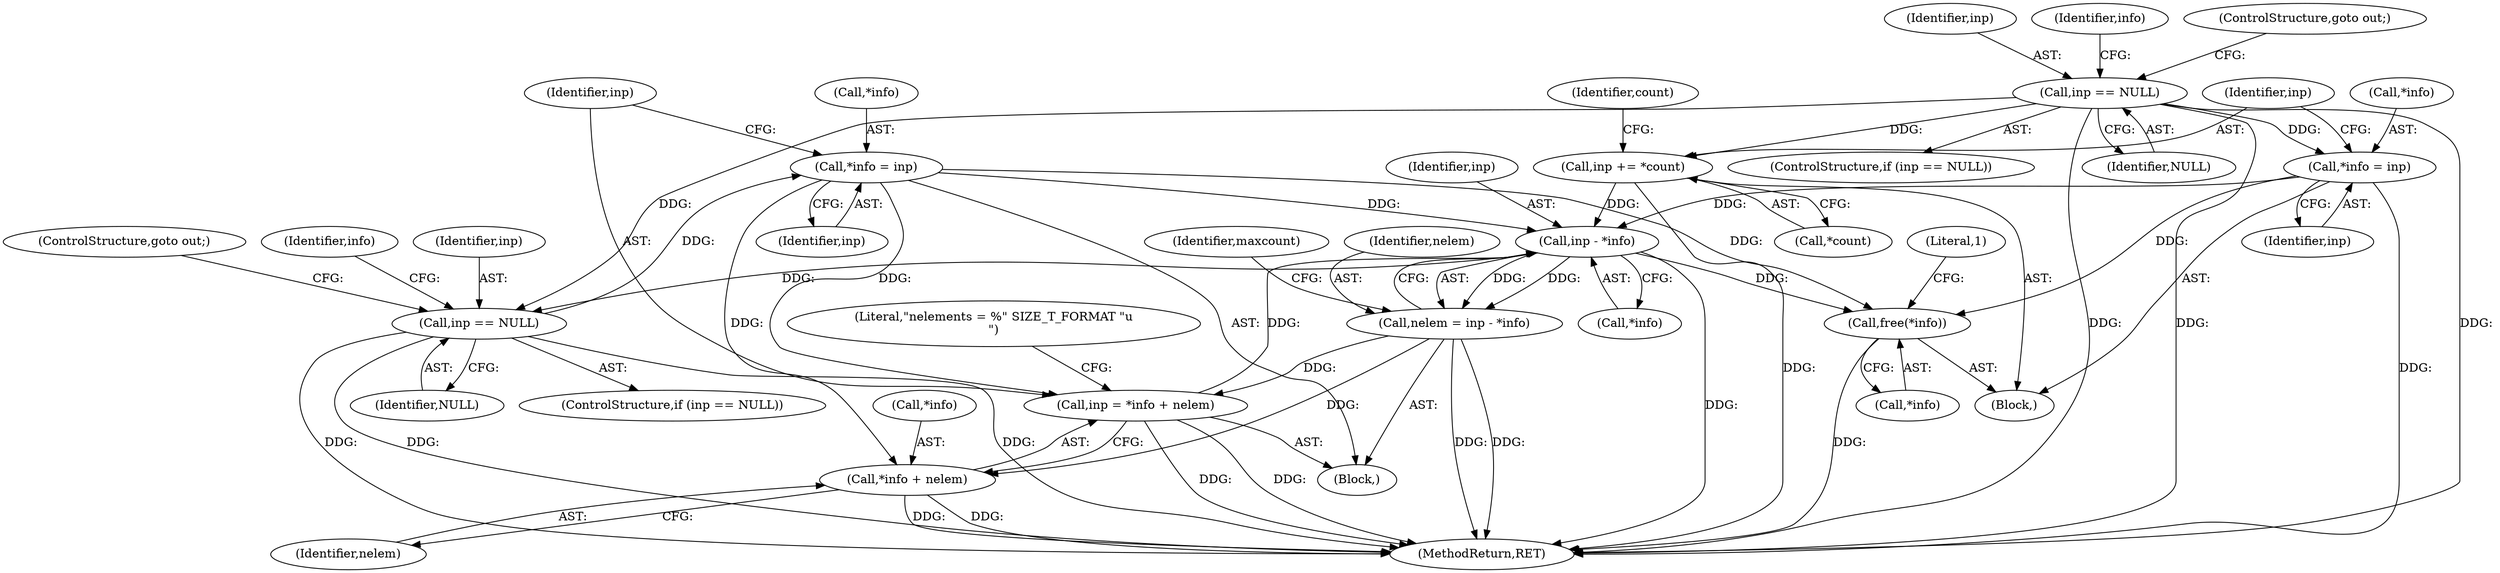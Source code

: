 digraph "0_php-src_0641e56be1af003aa02c7c6b0184466540637233@pointer" {
"1000709" [label="(Call,*info = inp)"];
"1000705" [label="(Call,inp == NULL)"];
"1000686" [label="(Call,inp - *info)"];
"1000713" [label="(Call,inp = *info + nelem)"];
"1000709" [label="(Call,*info = inp)"];
"1000684" [label="(Call,nelem = inp - *info)"];
"1000226" [label="(Call,inp += *count)"];
"1000218" [label="(Call,inp == NULL)"];
"1000222" [label="(Call,*info = inp)"];
"1000715" [label="(Call,*info + nelem)"];
"1000877" [label="(Call,free(*info))"];
"1000687" [label="(Identifier,inp)"];
"1000219" [label="(Identifier,inp)"];
"1000706" [label="(Identifier,inp)"];
"1000686" [label="(Call,inp - *info)"];
"1000232" [label="(Identifier,count)"];
"1000721" [label="(Literal,\"nelements = %\" SIZE_T_FORMAT \"u\n\")"];
"1000682" [label="(Block,)"];
"1000224" [label="(Identifier,info)"];
"1000222" [label="(Call,*info = inp)"];
"1000684" [label="(Call,nelem = inp - *info)"];
"1000221" [label="(ControlStructure,goto out;)"];
"1000705" [label="(Call,inp == NULL)"];
"1000714" [label="(Identifier,inp)"];
"1000708" [label="(ControlStructure,goto out;)"];
"1000685" [label="(Identifier,nelem)"];
"1000218" [label="(Call,inp == NULL)"];
"1000226" [label="(Call,inp += *count)"];
"1000883" [label="(MethodReturn,RET)"];
"1000712" [label="(Identifier,inp)"];
"1000227" [label="(Identifier,inp)"];
"1000220" [label="(Identifier,NULL)"];
"1000225" [label="(Identifier,inp)"];
"1000223" [label="(Call,*info)"];
"1000688" [label="(Call,*info)"];
"1000694" [label="(Identifier,maxcount)"];
"1000877" [label="(Call,free(*info))"];
"1000878" [label="(Call,*info)"];
"1000710" [label="(Call,*info)"];
"1000707" [label="(Identifier,NULL)"];
"1000711" [label="(Identifier,info)"];
"1000882" [label="(Literal,1)"];
"1000718" [label="(Identifier,nelem)"];
"1000716" [label="(Call,*info)"];
"1000709" [label="(Call,*info = inp)"];
"1000704" [label="(ControlStructure,if (inp == NULL))"];
"1000713" [label="(Call,inp = *info + nelem)"];
"1000107" [label="(Block,)"];
"1000715" [label="(Call,*info + nelem)"];
"1000217" [label="(ControlStructure,if (inp == NULL))"];
"1000228" [label="(Call,*count)"];
"1000709" -> "1000682"  [label="AST: "];
"1000709" -> "1000712"  [label="CFG: "];
"1000710" -> "1000709"  [label="AST: "];
"1000712" -> "1000709"  [label="AST: "];
"1000714" -> "1000709"  [label="CFG: "];
"1000709" -> "1000686"  [label="DDG: "];
"1000705" -> "1000709"  [label="DDG: "];
"1000709" -> "1000713"  [label="DDG: "];
"1000709" -> "1000715"  [label="DDG: "];
"1000709" -> "1000877"  [label="DDG: "];
"1000705" -> "1000704"  [label="AST: "];
"1000705" -> "1000707"  [label="CFG: "];
"1000706" -> "1000705"  [label="AST: "];
"1000707" -> "1000705"  [label="AST: "];
"1000708" -> "1000705"  [label="CFG: "];
"1000711" -> "1000705"  [label="CFG: "];
"1000705" -> "1000883"  [label="DDG: "];
"1000705" -> "1000883"  [label="DDG: "];
"1000705" -> "1000883"  [label="DDG: "];
"1000686" -> "1000705"  [label="DDG: "];
"1000218" -> "1000705"  [label="DDG: "];
"1000686" -> "1000684"  [label="AST: "];
"1000686" -> "1000688"  [label="CFG: "];
"1000687" -> "1000686"  [label="AST: "];
"1000688" -> "1000686"  [label="AST: "];
"1000684" -> "1000686"  [label="CFG: "];
"1000686" -> "1000883"  [label="DDG: "];
"1000686" -> "1000684"  [label="DDG: "];
"1000686" -> "1000684"  [label="DDG: "];
"1000713" -> "1000686"  [label="DDG: "];
"1000226" -> "1000686"  [label="DDG: "];
"1000222" -> "1000686"  [label="DDG: "];
"1000686" -> "1000877"  [label="DDG: "];
"1000713" -> "1000682"  [label="AST: "];
"1000713" -> "1000715"  [label="CFG: "];
"1000714" -> "1000713"  [label="AST: "];
"1000715" -> "1000713"  [label="AST: "];
"1000721" -> "1000713"  [label="CFG: "];
"1000713" -> "1000883"  [label="DDG: "];
"1000713" -> "1000883"  [label="DDG: "];
"1000684" -> "1000713"  [label="DDG: "];
"1000684" -> "1000682"  [label="AST: "];
"1000685" -> "1000684"  [label="AST: "];
"1000694" -> "1000684"  [label="CFG: "];
"1000684" -> "1000883"  [label="DDG: "];
"1000684" -> "1000883"  [label="DDG: "];
"1000684" -> "1000715"  [label="DDG: "];
"1000226" -> "1000107"  [label="AST: "];
"1000226" -> "1000228"  [label="CFG: "];
"1000227" -> "1000226"  [label="AST: "];
"1000228" -> "1000226"  [label="AST: "];
"1000232" -> "1000226"  [label="CFG: "];
"1000226" -> "1000883"  [label="DDG: "];
"1000218" -> "1000226"  [label="DDG: "];
"1000218" -> "1000217"  [label="AST: "];
"1000218" -> "1000220"  [label="CFG: "];
"1000219" -> "1000218"  [label="AST: "];
"1000220" -> "1000218"  [label="AST: "];
"1000221" -> "1000218"  [label="CFG: "];
"1000224" -> "1000218"  [label="CFG: "];
"1000218" -> "1000883"  [label="DDG: "];
"1000218" -> "1000883"  [label="DDG: "];
"1000218" -> "1000883"  [label="DDG: "];
"1000218" -> "1000222"  [label="DDG: "];
"1000222" -> "1000107"  [label="AST: "];
"1000222" -> "1000225"  [label="CFG: "];
"1000223" -> "1000222"  [label="AST: "];
"1000225" -> "1000222"  [label="AST: "];
"1000227" -> "1000222"  [label="CFG: "];
"1000222" -> "1000883"  [label="DDG: "];
"1000222" -> "1000877"  [label="DDG: "];
"1000715" -> "1000718"  [label="CFG: "];
"1000716" -> "1000715"  [label="AST: "];
"1000718" -> "1000715"  [label="AST: "];
"1000715" -> "1000883"  [label="DDG: "];
"1000715" -> "1000883"  [label="DDG: "];
"1000877" -> "1000107"  [label="AST: "];
"1000877" -> "1000878"  [label="CFG: "];
"1000878" -> "1000877"  [label="AST: "];
"1000882" -> "1000877"  [label="CFG: "];
"1000877" -> "1000883"  [label="DDG: "];
}
